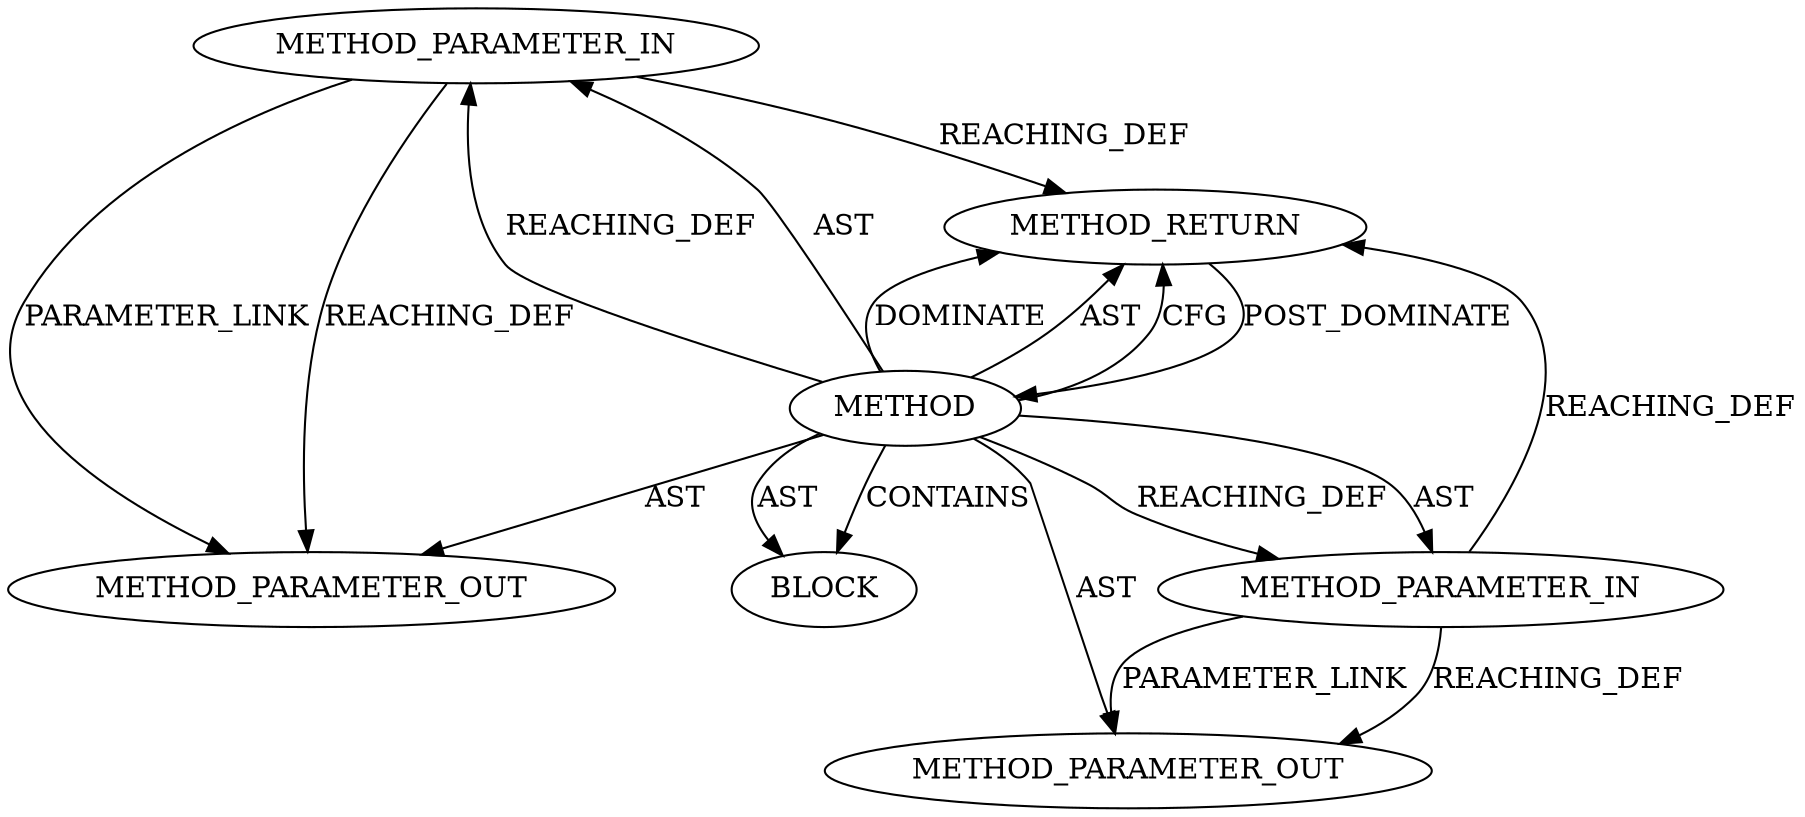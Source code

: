 digraph {
  27419 [label=METHOD_PARAMETER_OUT ORDER=1 CODE="p1" IS_VARIADIC=false TYPE_FULL_NAME="ANY" EVALUATION_STRATEGY="BY_VALUE" INDEX=1 NAME="p1"]
  26031 [label=METHOD_PARAMETER_IN ORDER=1 CODE="p1" IS_VARIADIC=false TYPE_FULL_NAME="ANY" EVALUATION_STRATEGY="BY_VALUE" INDEX=1 NAME="p1"]
  26033 [label=BLOCK ORDER=1 ARGUMENT_INDEX=1 CODE="<empty>" TYPE_FULL_NAME="ANY"]
  26032 [label=METHOD_PARAMETER_IN ORDER=2 CODE="p2" IS_VARIADIC=false TYPE_FULL_NAME="ANY" EVALUATION_STRATEGY="BY_VALUE" INDEX=2 NAME="p2"]
  27420 [label=METHOD_PARAMETER_OUT ORDER=2 CODE="p2" IS_VARIADIC=false TYPE_FULL_NAME="ANY" EVALUATION_STRATEGY="BY_VALUE" INDEX=2 NAME="p2"]
  26034 [label=METHOD_RETURN ORDER=2 CODE="RET" TYPE_FULL_NAME="ANY" EVALUATION_STRATEGY="BY_VALUE"]
  26030 [label=METHOD AST_PARENT_TYPE="NAMESPACE_BLOCK" AST_PARENT_FULL_NAME="<global>" ORDER=0 CODE="<empty>" FULL_NAME="BUF_MEM_grow_clean" IS_EXTERNAL=true FILENAME="<empty>" SIGNATURE="" NAME="BUF_MEM_grow_clean"]
  26030 -> 26031 [label=REACHING_DEF VARIABLE=""]
  26030 -> 26034 [label=DOMINATE ]
  26030 -> 27420 [label=AST ]
  26030 -> 26032 [label=REACHING_DEF VARIABLE=""]
  26032 -> 27420 [label=REACHING_DEF VARIABLE="p2"]
  26030 -> 26034 [label=AST ]
  26032 -> 27420 [label=PARAMETER_LINK ]
  26030 -> 26032 [label=AST ]
  26030 -> 26031 [label=AST ]
  26030 -> 26034 [label=CFG ]
  26032 -> 26034 [label=REACHING_DEF VARIABLE="p2"]
  26030 -> 26033 [label=AST ]
  26030 -> 27419 [label=AST ]
  26031 -> 27419 [label=REACHING_DEF VARIABLE="p1"]
  26034 -> 26030 [label=POST_DOMINATE ]
  26030 -> 26033 [label=CONTAINS ]
  26031 -> 27419 [label=PARAMETER_LINK ]
  26031 -> 26034 [label=REACHING_DEF VARIABLE="p1"]
}

